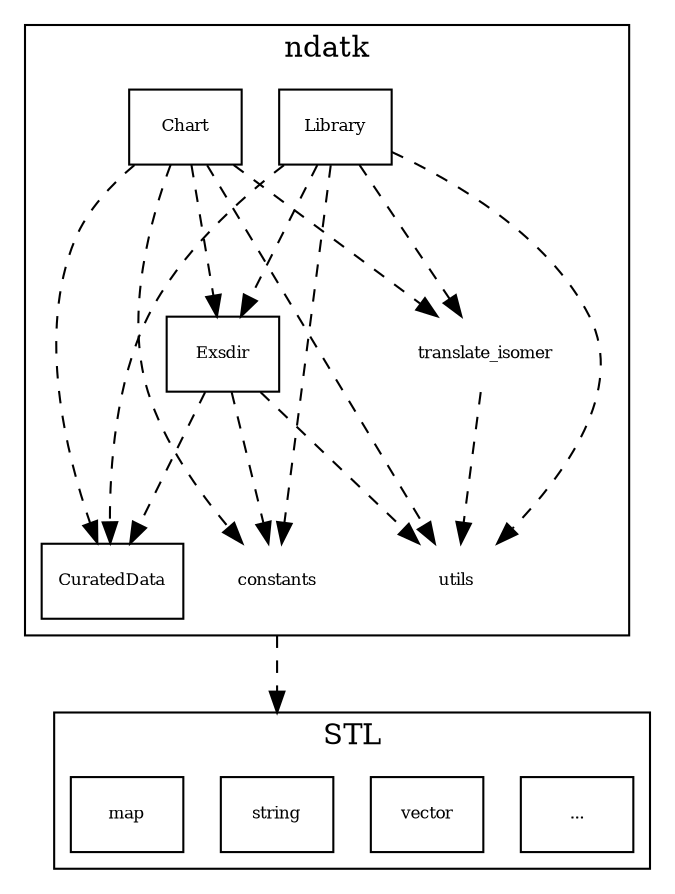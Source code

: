 digraph Package {
        /* size="7.5,10";*/
        center=1;
        ratio=fill
        node[fontsize=8];
        compound=true;
        edge[style=dashed,minlen=2];

        subgraph cluster0 {
                 label="ndatk";
                 Chart[shape=box];
                 Library[shape=box];
                 Exsdir[shape=box];
                 CuratedData[shape=box];
                 constants[shape=plaintext];
                 utils[shape=plaintext];
                 translate_isomer[shape=plaintext];
                 Library -> translate_isomer;
                 Library -> constants;
                 Library -> utils;
                 Library -> CuratedData;
                 Library -> Exsdir;

                 Chart -> translate_isomer;
                 Chart -> constants;
                 Chart -> utils;
                 Chart -> CuratedData;
                 Chart -> Exsdir;

                 Exsdir -> constants;
                 Exsdir -> utils;
                 Exsdir -> CuratedData;
        
                translate_isomer -> utils;
        }
        subgraph cluster1 {
                 label="STL";
                 algorithm[label="...",shape=box];
                 vector[shape=box];
                 string[shape=box];
                 map[shape=box];
        }
        constants -> string[ltail=cluster0,lhead=cluster1];
}
